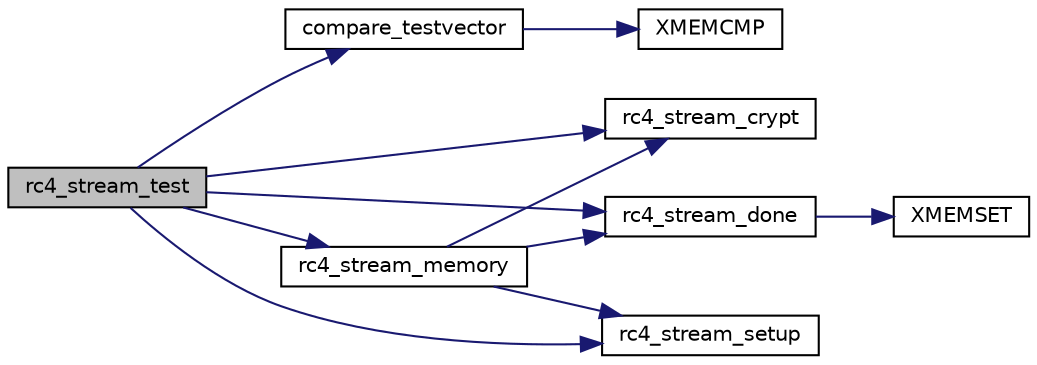 digraph "rc4_stream_test"
{
 // LATEX_PDF_SIZE
  edge [fontname="Helvetica",fontsize="10",labelfontname="Helvetica",labelfontsize="10"];
  node [fontname="Helvetica",fontsize="10",shape=record];
  rankdir="LR";
  Node0 [label="rc4_stream_test",height=0.2,width=0.4,color="black", fillcolor="grey75", style="filled", fontcolor="black",tooltip=" "];
  Node0 -> Node1 [color="midnightblue",fontsize="10",style="solid"];
  Node1 [label="compare_testvector",height=0.2,width=0.4,color="black", fillcolor="white", style="filled",URL="$tomcrypt__misc_8h.html#a7764a7f27897c6182335752df00b5f8e",tooltip="Compare two test-vectors."];
  Node1 -> Node2 [color="midnightblue",fontsize="10",style="solid"];
  Node2 [label="XMEMCMP",height=0.2,width=0.4,color="black", fillcolor="white", style="filled",URL="$tomcrypt__cfg_8h.html#a372b974ec0ac07abcd55297554fe540f",tooltip=" "];
  Node0 -> Node3 [color="midnightblue",fontsize="10",style="solid"];
  Node3 [label="rc4_stream_crypt",height=0.2,width=0.4,color="black", fillcolor="white", style="filled",URL="$rc4__stream_8c.html#a0a9515051ae76dc9e68c8eb2c31537d7",tooltip="Encrypt (or decrypt) bytes of ciphertext (or plaintext) with RC4."];
  Node0 -> Node4 [color="midnightblue",fontsize="10",style="solid"];
  Node4 [label="rc4_stream_done",height=0.2,width=0.4,color="black", fillcolor="white", style="filled",URL="$rc4__stream_8c.html#ade109a0be5199381ba2f0b9627d0a9f6",tooltip="Terminate and clear RC4 state."];
  Node4 -> Node5 [color="midnightblue",fontsize="10",style="solid"];
  Node5 [label="XMEMSET",height=0.2,width=0.4,color="black", fillcolor="white", style="filled",URL="$tomcrypt__cfg_8h.html#aa3c34a6f6c61de7da9258b5a30e32c2f",tooltip=" "];
  Node0 -> Node6 [color="midnightblue",fontsize="10",style="solid"];
  Node6 [label="rc4_stream_memory",height=0.2,width=0.4,color="black", fillcolor="white", style="filled",URL="$rc4__stream__memory_8c.html#a3d744655eede094f61a105587ddf5fba",tooltip="Encrypt (or decrypt) bytes of ciphertext (or plaintext) with RC4."];
  Node6 -> Node3 [color="midnightblue",fontsize="10",style="solid"];
  Node6 -> Node4 [color="midnightblue",fontsize="10",style="solid"];
  Node6 -> Node7 [color="midnightblue",fontsize="10",style="solid"];
  Node7 [label="rc4_stream_setup",height=0.2,width=0.4,color="black", fillcolor="white", style="filled",URL="$rc4__stream_8c.html#a4f9ba9106b0ee28cffced552636662a2",tooltip="Initialize an RC4 context (only the key)"];
  Node0 -> Node7 [color="midnightblue",fontsize="10",style="solid"];
}
